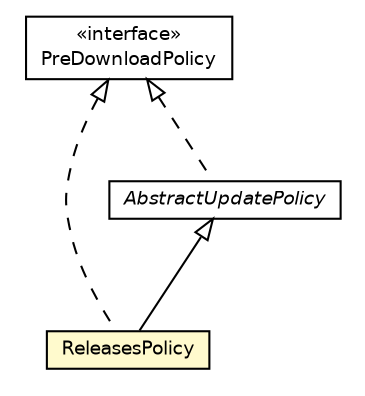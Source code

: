 #!/usr/local/bin/dot
#
# Class diagram 
# Generated by UmlGraph version 4.6 (http://www.spinellis.gr/sw/umlgraph)
#

digraph G {
	edge [fontname="Helvetica",fontsize=10,labelfontname="Helvetica",labelfontsize=10];
	node [fontname="Helvetica",fontsize=10,shape=plaintext];
	// org.apache.maven.archiva.policies.ReleasesPolicy
	c30270 [label=<<table border="0" cellborder="1" cellspacing="0" cellpadding="2" port="p" bgcolor="lemonChiffon" href="./ReleasesPolicy.html">
		<tr><td><table border="0" cellspacing="0" cellpadding="1">
			<tr><td> ReleasesPolicy </td></tr>
		</table></td></tr>
		</table>>, fontname="Helvetica", fontcolor="black", fontsize=9.0];
	// org.apache.maven.archiva.policies.PreDownloadPolicy
	c30274 [label=<<table border="0" cellborder="1" cellspacing="0" cellpadding="2" port="p" href="./PreDownloadPolicy.html">
		<tr><td><table border="0" cellspacing="0" cellpadding="1">
			<tr><td> &laquo;interface&raquo; </td></tr>
			<tr><td> PreDownloadPolicy </td></tr>
		</table></td></tr>
		</table>>, fontname="Helvetica", fontcolor="black", fontsize=9.0];
	// org.apache.maven.archiva.policies.AbstractUpdatePolicy
	c30283 [label=<<table border="0" cellborder="1" cellspacing="0" cellpadding="2" port="p" href="./AbstractUpdatePolicy.html">
		<tr><td><table border="0" cellspacing="0" cellpadding="1">
			<tr><td><font face="Helvetica-Oblique"> AbstractUpdatePolicy </font></td></tr>
		</table></td></tr>
		</table>>, fontname="Helvetica", fontcolor="black", fontsize=9.0];
	//org.apache.maven.archiva.policies.ReleasesPolicy extends org.apache.maven.archiva.policies.AbstractUpdatePolicy
	c30283:p -> c30270:p [dir=back,arrowtail=empty];
	//org.apache.maven.archiva.policies.ReleasesPolicy implements org.apache.maven.archiva.policies.PreDownloadPolicy
	c30274:p -> c30270:p [dir=back,arrowtail=empty,style=dashed];
	//org.apache.maven.archiva.policies.AbstractUpdatePolicy implements org.apache.maven.archiva.policies.PreDownloadPolicy
	c30274:p -> c30283:p [dir=back,arrowtail=empty,style=dashed];
}

